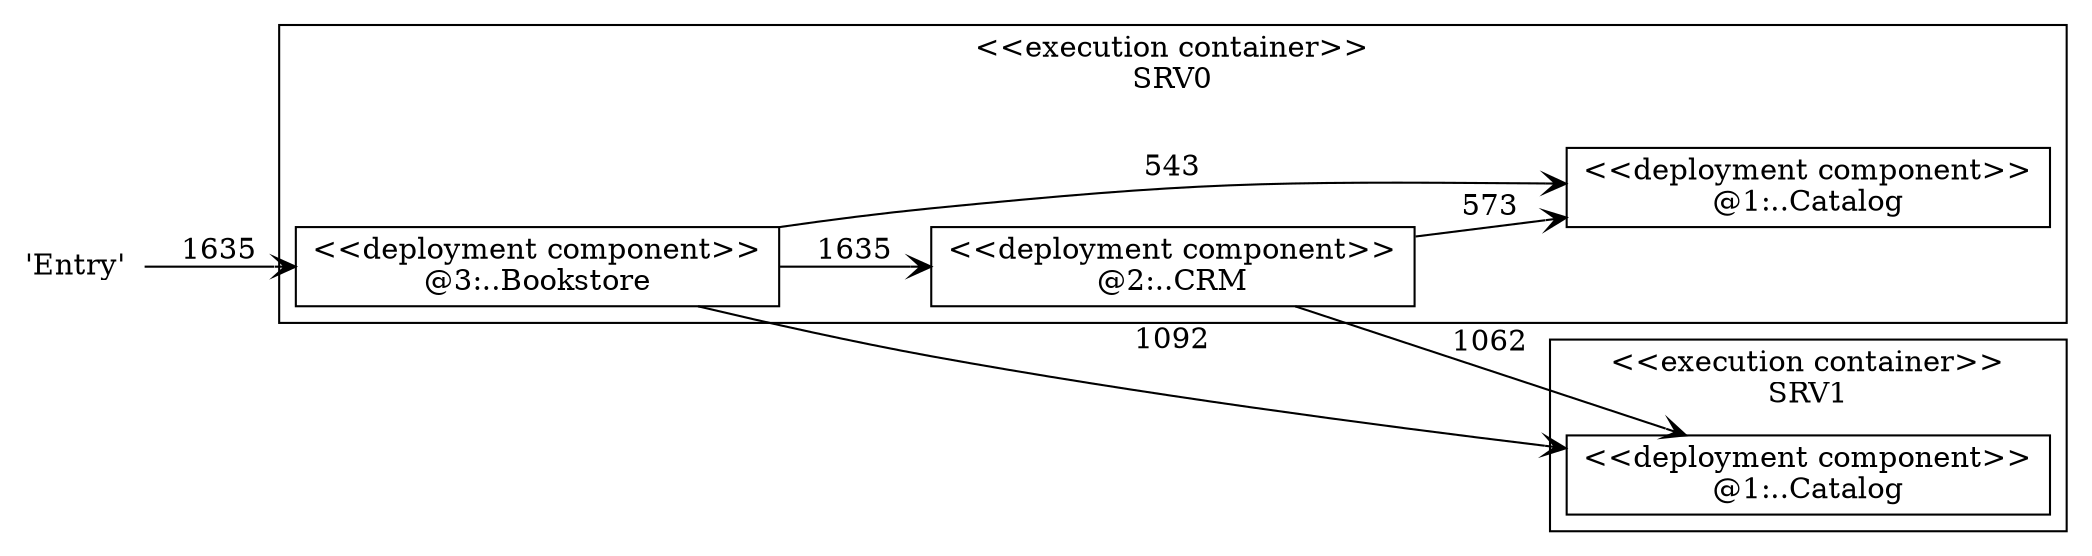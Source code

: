 digraph G {
 rankdir=LR;
"depNode_0" [label="'Entry'",shape="none"]
subgraph "cluster_container2" {
 label = "<<execution container>>\nSRV0";
 shape = "box";
 style = "filled";
 fillcolor = "white";
"depNode_2" [label="<<deployment component>>\n@1:..Catalog",shape="box",style="filled",color="#000000",fillcolor="white"]
"depNode_3" [label="<<deployment component>>\n@2:..CRM",shape="box",style="filled",color="#000000",fillcolor="white"]
"depNode_4" [label="<<deployment component>>\n@3:..Bookstore",shape="box",style="filled",color="#000000",fillcolor="white"]
}
subgraph "cluster_container1" {
 label = "<<execution container>>\nSRV1";
 shape = "box";
 style = "filled";
 fillcolor = "white";
"depNode_1" [label="<<deployment component>>\n@1:..Catalog",shape="box",style="filled",color="#000000",fillcolor="white"]
}
depNode_0->depNode_4[label=1635, style="solid", arrowhead="open", color="#000000"]
depNode_3->depNode_2[label=573, style="solid", arrowhead="open", color="#000000"]
depNode_3->depNode_1[label=1062, style="solid", arrowhead="open", color="#000000"]
depNode_4->depNode_2[label=543, style="solid", arrowhead="open", color="#000000"]
depNode_4->depNode_1[label=1092, style="solid", arrowhead="open", color="#000000"]
depNode_4->depNode_3[label=1635, style="solid", arrowhead="open", color="#000000"]
}
